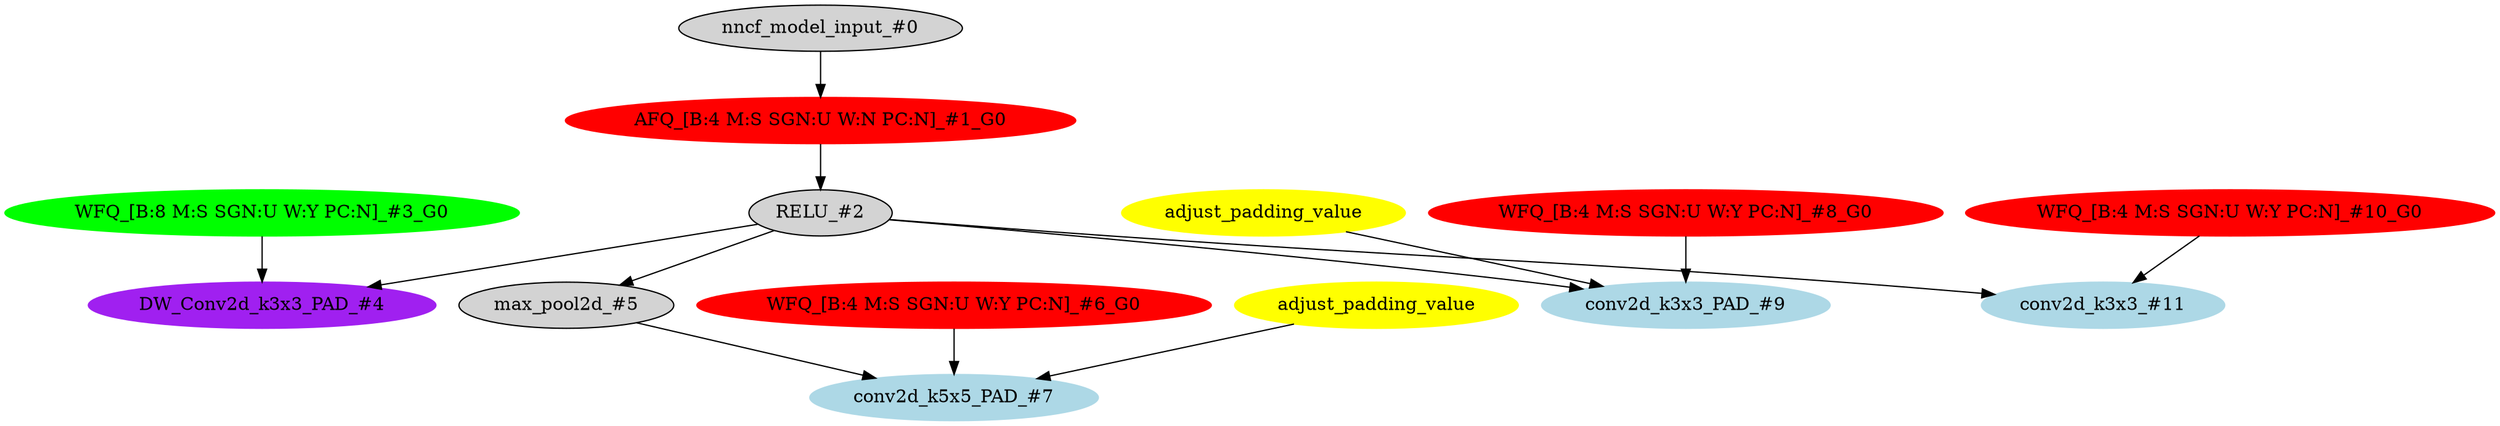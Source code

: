 strict digraph  {
"0 /nncf_model_input" [id=0, label="nncf_model_input_#0", scope="", style=filled, type=nncf_model_input];
"1 SymmetricQuantizer/symmetric_quantize" [color=red, id=1, label="AFQ_[B:4 M:S SGN:U W:N PC:N]_#1_G0", scope=SymmetricQuantizer, style=filled, type=symmetric_quantize];
"2 MultiBranchesModel/ReLU/RELU" [id=2, label="RELU_#2", scope="MultiBranchesModel/ReLU", style=filled, type=RELU];
"3 MultiBranchesModel/NNCFConv2d[conv_a]/ModuleDict[pre_ops]/UpdateWeight[0]/SymmetricQuantizer[op]/symmetric_quantize" [color=green, id=3, label="WFQ_[B:8 M:S SGN:U W:Y PC:N]_#3_G0", scope="MultiBranchesModel/NNCFConv2d[conv_a]/ModuleDict[pre_ops]/UpdateWeight[0]/SymmetricQuantizer[op]", style=filled, type=symmetric_quantize];
"4 MultiBranchesModel/NNCFConv2d[conv_a]/conv2d" [color=purple, id=4, label="DW_Conv2d_k3x3_PAD_#4", scope="MultiBranchesModel/NNCFConv2d[conv_a]", style=filled, type=conv2d];
"5 MultiBranchesModel/MaxPool2d[max_pool_b]/max_pool2d" [id=5, label="max_pool2d_#5", scope="MultiBranchesModel/MaxPool2d[max_pool_b]", style=filled, type=max_pool2d];
"6 MultiBranchesModel/NNCFConv2d[conv_b]/ModuleDict[pre_ops]/UpdateWeight[1]/SymmetricQuantizer[op]/symmetric_quantize" [color=red, id=6, label="WFQ_[B:4 M:S SGN:U W:Y PC:N]_#6_G0", scope="MultiBranchesModel/NNCFConv2d[conv_b]/ModuleDict[pre_ops]/UpdateWeight[1]/SymmetricQuantizer[op]", style=filled, type=symmetric_quantize];
"7 MultiBranchesModel/NNCFConv2d[conv_b]/conv2d" [color=lightblue, id=7, label="conv2d_k5x5_PAD_#7", scope="MultiBranchesModel/NNCFConv2d[conv_b]", style=filled, type=conv2d];
"8 MultiBranchesModel/NNCFConv2d[conv_c]/ModuleDict[pre_ops]/UpdateWeight[1]/SymmetricQuantizer[op]/symmetric_quantize" [color=red, id=8, label="WFQ_[B:4 M:S SGN:U W:Y PC:N]_#8_G0", scope="MultiBranchesModel/NNCFConv2d[conv_c]/ModuleDict[pre_ops]/UpdateWeight[1]/SymmetricQuantizer[op]", style=filled, type=symmetric_quantize];
"9 MultiBranchesModel/NNCFConv2d[conv_c]/conv2d" [color=lightblue, id=9, label="conv2d_k3x3_PAD_#9", scope="MultiBranchesModel/NNCFConv2d[conv_c]", style=filled, type=conv2d];
"10 MultiBranchesModel/NNCFConv2d[conv_d]/ModuleDict[pre_ops]/UpdateWeight[0]/SymmetricQuantizer[op]/symmetric_quantize" [color=red, id=10, label="WFQ_[B:4 M:S SGN:U W:Y PC:N]_#10_G0", scope="MultiBranchesModel/NNCFConv2d[conv_d]/ModuleDict[pre_ops]/UpdateWeight[0]/SymmetricQuantizer[op]", style=filled, type=symmetric_quantize];
"11 MultiBranchesModel/NNCFConv2d[conv_d]/conv2d" [color=lightblue, id=11, label="conv2d_k3x3_#11", scope="MultiBranchesModel/NNCFConv2d[conv_d]", style=filled, type=conv2d];
"7 MultiBranchesModel/NNCFConv2d[conv_b]/conv2d_apad" [color=yellow, label=adjust_padding_value, style=filled, type=""];
"9 MultiBranchesModel/NNCFConv2d[conv_c]/conv2d_apad" [color=yellow, label=adjust_padding_value, style=filled, type=""];
"0 /nncf_model_input" -> "1 SymmetricQuantizer/symmetric_quantize";
"1 SymmetricQuantizer/symmetric_quantize" -> "2 MultiBranchesModel/ReLU/RELU";
"2 MultiBranchesModel/ReLU/RELU" -> "4 MultiBranchesModel/NNCFConv2d[conv_a]/conv2d";
"2 MultiBranchesModel/ReLU/RELU" -> "5 MultiBranchesModel/MaxPool2d[max_pool_b]/max_pool2d";
"2 MultiBranchesModel/ReLU/RELU" -> "9 MultiBranchesModel/NNCFConv2d[conv_c]/conv2d";
"2 MultiBranchesModel/ReLU/RELU" -> "11 MultiBranchesModel/NNCFConv2d[conv_d]/conv2d";
"3 MultiBranchesModel/NNCFConv2d[conv_a]/ModuleDict[pre_ops]/UpdateWeight[0]/SymmetricQuantizer[op]/symmetric_quantize" -> "4 MultiBranchesModel/NNCFConv2d[conv_a]/conv2d";
"5 MultiBranchesModel/MaxPool2d[max_pool_b]/max_pool2d" -> "7 MultiBranchesModel/NNCFConv2d[conv_b]/conv2d";
"6 MultiBranchesModel/NNCFConv2d[conv_b]/ModuleDict[pre_ops]/UpdateWeight[1]/SymmetricQuantizer[op]/symmetric_quantize" -> "7 MultiBranchesModel/NNCFConv2d[conv_b]/conv2d";
"8 MultiBranchesModel/NNCFConv2d[conv_c]/ModuleDict[pre_ops]/UpdateWeight[1]/SymmetricQuantizer[op]/symmetric_quantize" -> "9 MultiBranchesModel/NNCFConv2d[conv_c]/conv2d";
"10 MultiBranchesModel/NNCFConv2d[conv_d]/ModuleDict[pre_ops]/UpdateWeight[0]/SymmetricQuantizer[op]/symmetric_quantize" -> "11 MultiBranchesModel/NNCFConv2d[conv_d]/conv2d";
"7 MultiBranchesModel/NNCFConv2d[conv_b]/conv2d_apad" -> "7 MultiBranchesModel/NNCFConv2d[conv_b]/conv2d";
"9 MultiBranchesModel/NNCFConv2d[conv_c]/conv2d_apad" -> "9 MultiBranchesModel/NNCFConv2d[conv_c]/conv2d";
}
